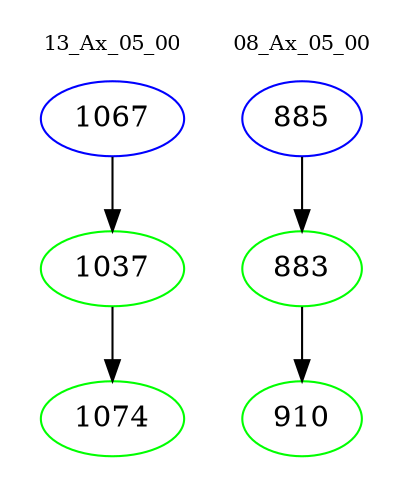 digraph{
subgraph cluster_0 {
color = white
label = "13_Ax_05_00";
fontsize=10;
T0_1067 [label="1067", color="blue"]
T0_1067 -> T0_1037 [color="black"]
T0_1037 [label="1037", color="green"]
T0_1037 -> T0_1074 [color="black"]
T0_1074 [label="1074", color="green"]
}
subgraph cluster_1 {
color = white
label = "08_Ax_05_00";
fontsize=10;
T1_885 [label="885", color="blue"]
T1_885 -> T1_883 [color="black"]
T1_883 [label="883", color="green"]
T1_883 -> T1_910 [color="black"]
T1_910 [label="910", color="green"]
}
}
